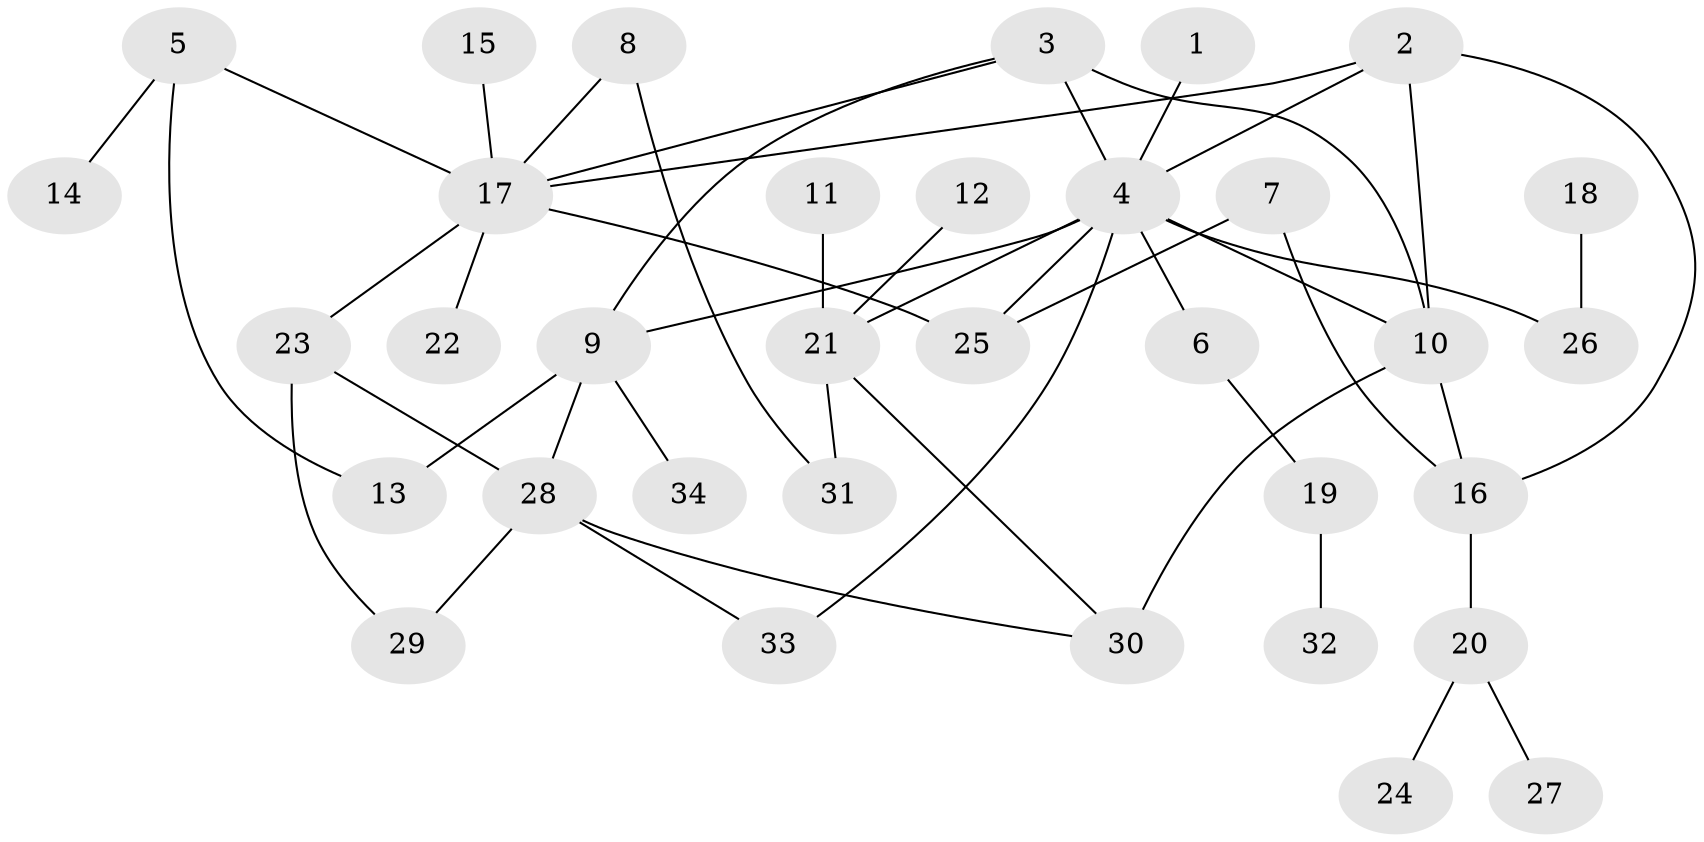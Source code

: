// original degree distribution, {6: 0.058823529411764705, 16: 0.014705882352941176, 1: 0.5147058823529411, 2: 0.19117647058823528, 5: 0.058823529411764705, 4: 0.07352941176470588, 10: 0.014705882352941176, 7: 0.014705882352941176, 3: 0.058823529411764705}
// Generated by graph-tools (version 1.1) at 2025/36/03/04/25 23:36:50]
// undirected, 34 vertices, 47 edges
graph export_dot {
  node [color=gray90,style=filled];
  1;
  2;
  3;
  4;
  5;
  6;
  7;
  8;
  9;
  10;
  11;
  12;
  13;
  14;
  15;
  16;
  17;
  18;
  19;
  20;
  21;
  22;
  23;
  24;
  25;
  26;
  27;
  28;
  29;
  30;
  31;
  32;
  33;
  34;
  1 -- 4 [weight=1.0];
  2 -- 4 [weight=1.0];
  2 -- 10 [weight=1.0];
  2 -- 16 [weight=1.0];
  2 -- 17 [weight=1.0];
  3 -- 4 [weight=2.0];
  3 -- 9 [weight=1.0];
  3 -- 10 [weight=1.0];
  3 -- 17 [weight=1.0];
  4 -- 6 [weight=1.0];
  4 -- 9 [weight=1.0];
  4 -- 10 [weight=1.0];
  4 -- 21 [weight=2.0];
  4 -- 25 [weight=1.0];
  4 -- 26 [weight=2.0];
  4 -- 33 [weight=1.0];
  5 -- 13 [weight=1.0];
  5 -- 14 [weight=1.0];
  5 -- 17 [weight=1.0];
  6 -- 19 [weight=1.0];
  7 -- 16 [weight=1.0];
  7 -- 25 [weight=1.0];
  8 -- 17 [weight=1.0];
  8 -- 31 [weight=1.0];
  9 -- 13 [weight=1.0];
  9 -- 28 [weight=1.0];
  9 -- 34 [weight=1.0];
  10 -- 16 [weight=1.0];
  10 -- 30 [weight=1.0];
  11 -- 21 [weight=1.0];
  12 -- 21 [weight=1.0];
  15 -- 17 [weight=1.0];
  16 -- 20 [weight=1.0];
  17 -- 22 [weight=1.0];
  17 -- 23 [weight=1.0];
  17 -- 25 [weight=1.0];
  18 -- 26 [weight=1.0];
  19 -- 32 [weight=1.0];
  20 -- 24 [weight=1.0];
  20 -- 27 [weight=1.0];
  21 -- 30 [weight=1.0];
  21 -- 31 [weight=1.0];
  23 -- 28 [weight=1.0];
  23 -- 29 [weight=1.0];
  28 -- 29 [weight=1.0];
  28 -- 30 [weight=1.0];
  28 -- 33 [weight=1.0];
}
